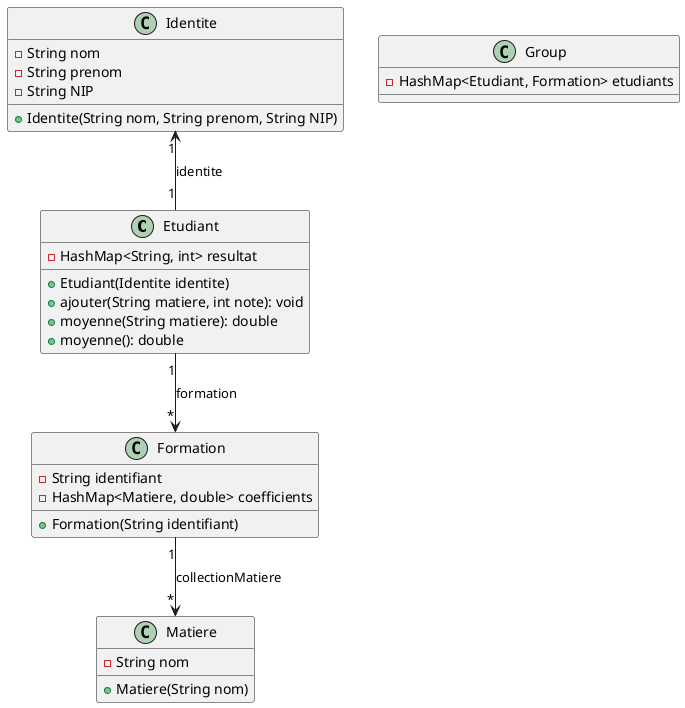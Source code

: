 @startuml
'https://plantuml.com/class-diagram

class Etudiant{
 - HashMap<String, int> resultat
    + Etudiant(Identite identite)
    + ajouter(String matiere, int note): void
    + moyenne(String matiere): double
    + moyenne(): double
}

class Identite{
 - String nom
 - String prenom
 - String NIP
    + Identite(String nom, String prenom, String NIP)
}

class Formation{
- String identifiant
- HashMap<Matiere, double> coefficients
    + Formation(String identifiant)
}

class Matiere{
 - String nom
    + Matiere(String nom)
}

class Group{
- HashMap<Etudiant, Formation> etudiants
}

Identite "1" <-- "1" Etudiant : identite
Etudiant "1" --> "*" Formation : formation
Formation "1" --> "*" Matiere : collectionMatiere

@enduml